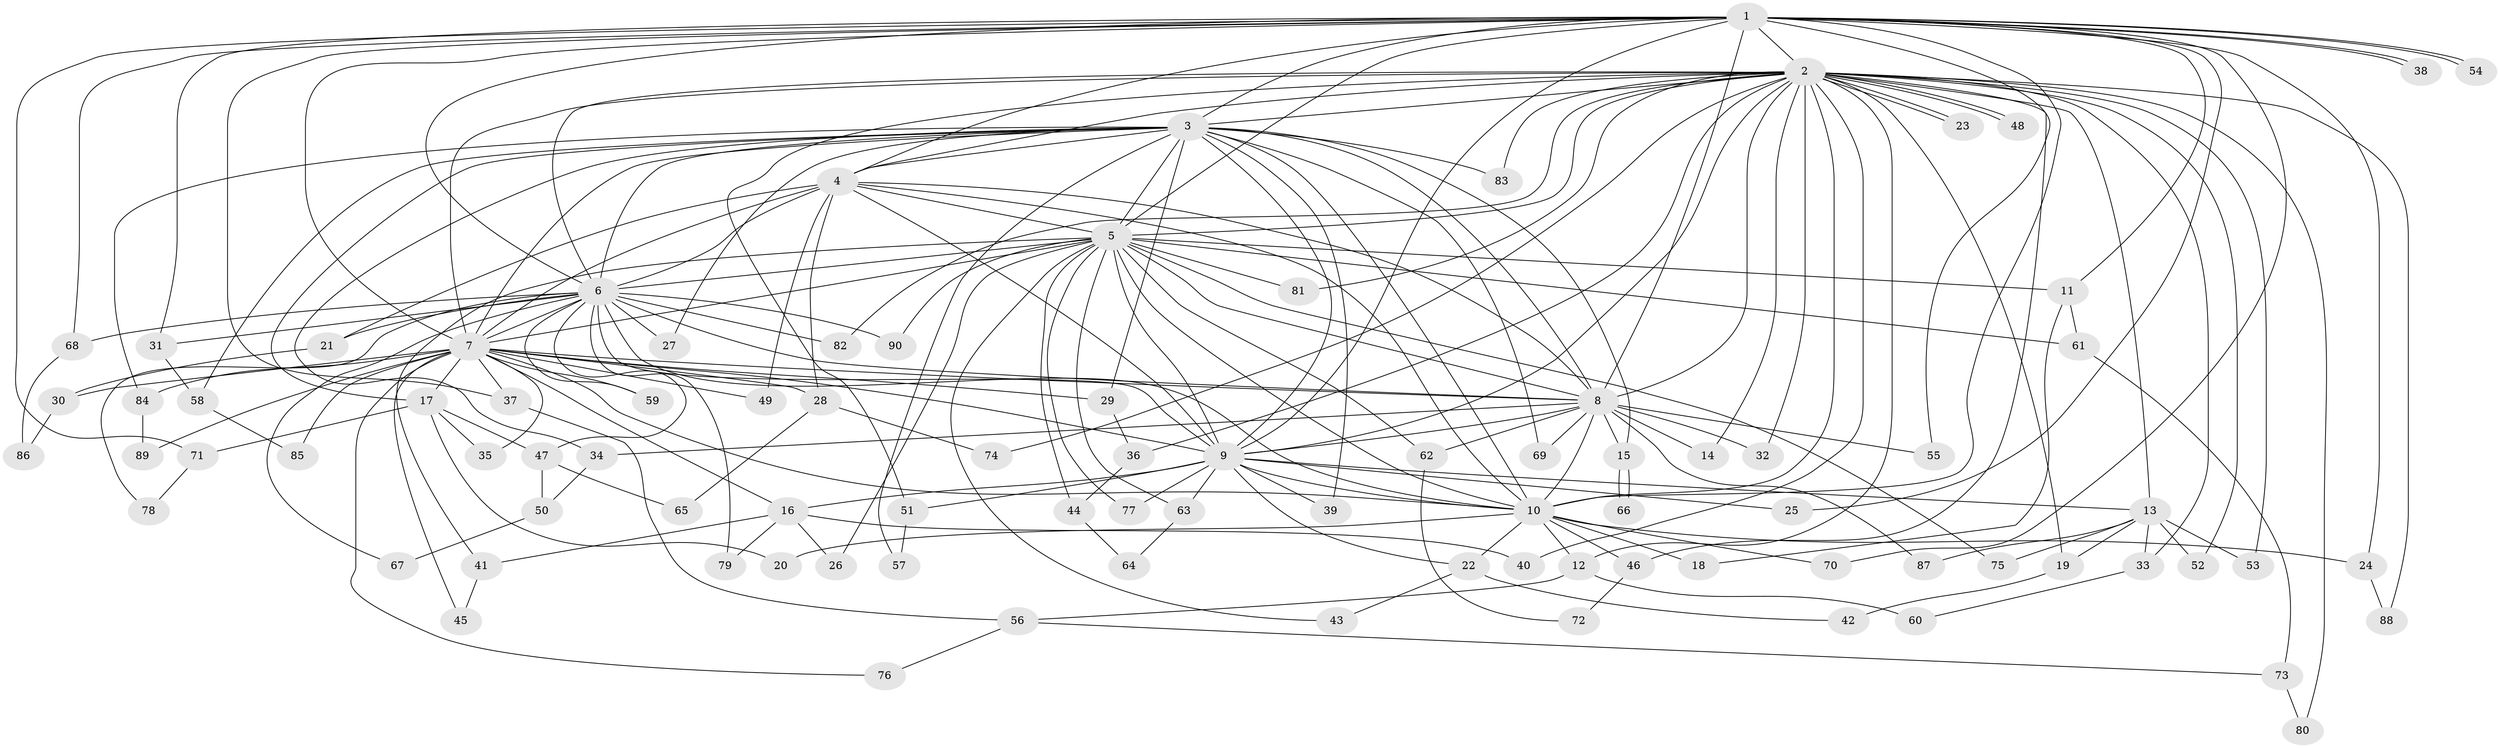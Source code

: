 // Generated by graph-tools (version 1.1) at 2025/25/03/09/25 03:25:46]
// undirected, 90 vertices, 205 edges
graph export_dot {
graph [start="1"]
  node [color=gray90,style=filled];
  1;
  2;
  3;
  4;
  5;
  6;
  7;
  8;
  9;
  10;
  11;
  12;
  13;
  14;
  15;
  16;
  17;
  18;
  19;
  20;
  21;
  22;
  23;
  24;
  25;
  26;
  27;
  28;
  29;
  30;
  31;
  32;
  33;
  34;
  35;
  36;
  37;
  38;
  39;
  40;
  41;
  42;
  43;
  44;
  45;
  46;
  47;
  48;
  49;
  50;
  51;
  52;
  53;
  54;
  55;
  56;
  57;
  58;
  59;
  60;
  61;
  62;
  63;
  64;
  65;
  66;
  67;
  68;
  69;
  70;
  71;
  72;
  73;
  74;
  75;
  76;
  77;
  78;
  79;
  80;
  81;
  82;
  83;
  84;
  85;
  86;
  87;
  88;
  89;
  90;
  1 -- 2;
  1 -- 3;
  1 -- 4;
  1 -- 5;
  1 -- 6;
  1 -- 7;
  1 -- 8;
  1 -- 9;
  1 -- 10;
  1 -- 11;
  1 -- 24;
  1 -- 25;
  1 -- 31;
  1 -- 37;
  1 -- 38;
  1 -- 38;
  1 -- 54;
  1 -- 54;
  1 -- 55;
  1 -- 68;
  1 -- 70;
  1 -- 71;
  2 -- 3;
  2 -- 4;
  2 -- 5;
  2 -- 6;
  2 -- 7;
  2 -- 8;
  2 -- 9;
  2 -- 10;
  2 -- 12;
  2 -- 13;
  2 -- 14;
  2 -- 19;
  2 -- 23;
  2 -- 23;
  2 -- 32;
  2 -- 33;
  2 -- 36;
  2 -- 40;
  2 -- 46;
  2 -- 48;
  2 -- 48;
  2 -- 51;
  2 -- 52;
  2 -- 53;
  2 -- 74;
  2 -- 80;
  2 -- 81;
  2 -- 82;
  2 -- 83;
  2 -- 88;
  3 -- 4;
  3 -- 5;
  3 -- 6;
  3 -- 7;
  3 -- 8;
  3 -- 9;
  3 -- 10;
  3 -- 15;
  3 -- 17;
  3 -- 27;
  3 -- 29;
  3 -- 34;
  3 -- 39;
  3 -- 57;
  3 -- 58;
  3 -- 69;
  3 -- 83;
  3 -- 84;
  4 -- 5;
  4 -- 6;
  4 -- 7;
  4 -- 8;
  4 -- 9;
  4 -- 10;
  4 -- 21;
  4 -- 28;
  4 -- 49;
  5 -- 6;
  5 -- 7;
  5 -- 8;
  5 -- 9;
  5 -- 10;
  5 -- 11;
  5 -- 26;
  5 -- 41;
  5 -- 43;
  5 -- 44;
  5 -- 61;
  5 -- 62;
  5 -- 63;
  5 -- 75;
  5 -- 77;
  5 -- 81;
  5 -- 90;
  6 -- 7;
  6 -- 8;
  6 -- 9;
  6 -- 10;
  6 -- 21;
  6 -- 27;
  6 -- 31;
  6 -- 47;
  6 -- 59;
  6 -- 67;
  6 -- 68;
  6 -- 78;
  6 -- 79;
  6 -- 82;
  6 -- 90;
  7 -- 8;
  7 -- 9;
  7 -- 10;
  7 -- 16;
  7 -- 17;
  7 -- 28;
  7 -- 29;
  7 -- 30;
  7 -- 35;
  7 -- 37;
  7 -- 45;
  7 -- 49;
  7 -- 59;
  7 -- 76;
  7 -- 84;
  7 -- 85;
  7 -- 89;
  8 -- 9;
  8 -- 10;
  8 -- 14;
  8 -- 15;
  8 -- 32;
  8 -- 34;
  8 -- 55;
  8 -- 62;
  8 -- 69;
  8 -- 87;
  9 -- 10;
  9 -- 13;
  9 -- 16;
  9 -- 22;
  9 -- 25;
  9 -- 39;
  9 -- 51;
  9 -- 63;
  9 -- 77;
  10 -- 12;
  10 -- 18;
  10 -- 20;
  10 -- 22;
  10 -- 24;
  10 -- 46;
  10 -- 70;
  11 -- 18;
  11 -- 61;
  12 -- 56;
  12 -- 60;
  13 -- 19;
  13 -- 33;
  13 -- 52;
  13 -- 53;
  13 -- 75;
  13 -- 87;
  15 -- 66;
  15 -- 66;
  16 -- 26;
  16 -- 40;
  16 -- 41;
  16 -- 79;
  17 -- 20;
  17 -- 35;
  17 -- 47;
  17 -- 71;
  19 -- 42;
  21 -- 30;
  22 -- 42;
  22 -- 43;
  24 -- 88;
  28 -- 65;
  28 -- 74;
  29 -- 36;
  30 -- 86;
  31 -- 58;
  33 -- 60;
  34 -- 50;
  36 -- 44;
  37 -- 56;
  41 -- 45;
  44 -- 64;
  46 -- 72;
  47 -- 50;
  47 -- 65;
  50 -- 67;
  51 -- 57;
  56 -- 73;
  56 -- 76;
  58 -- 85;
  61 -- 73;
  62 -- 72;
  63 -- 64;
  68 -- 86;
  71 -- 78;
  73 -- 80;
  84 -- 89;
}
